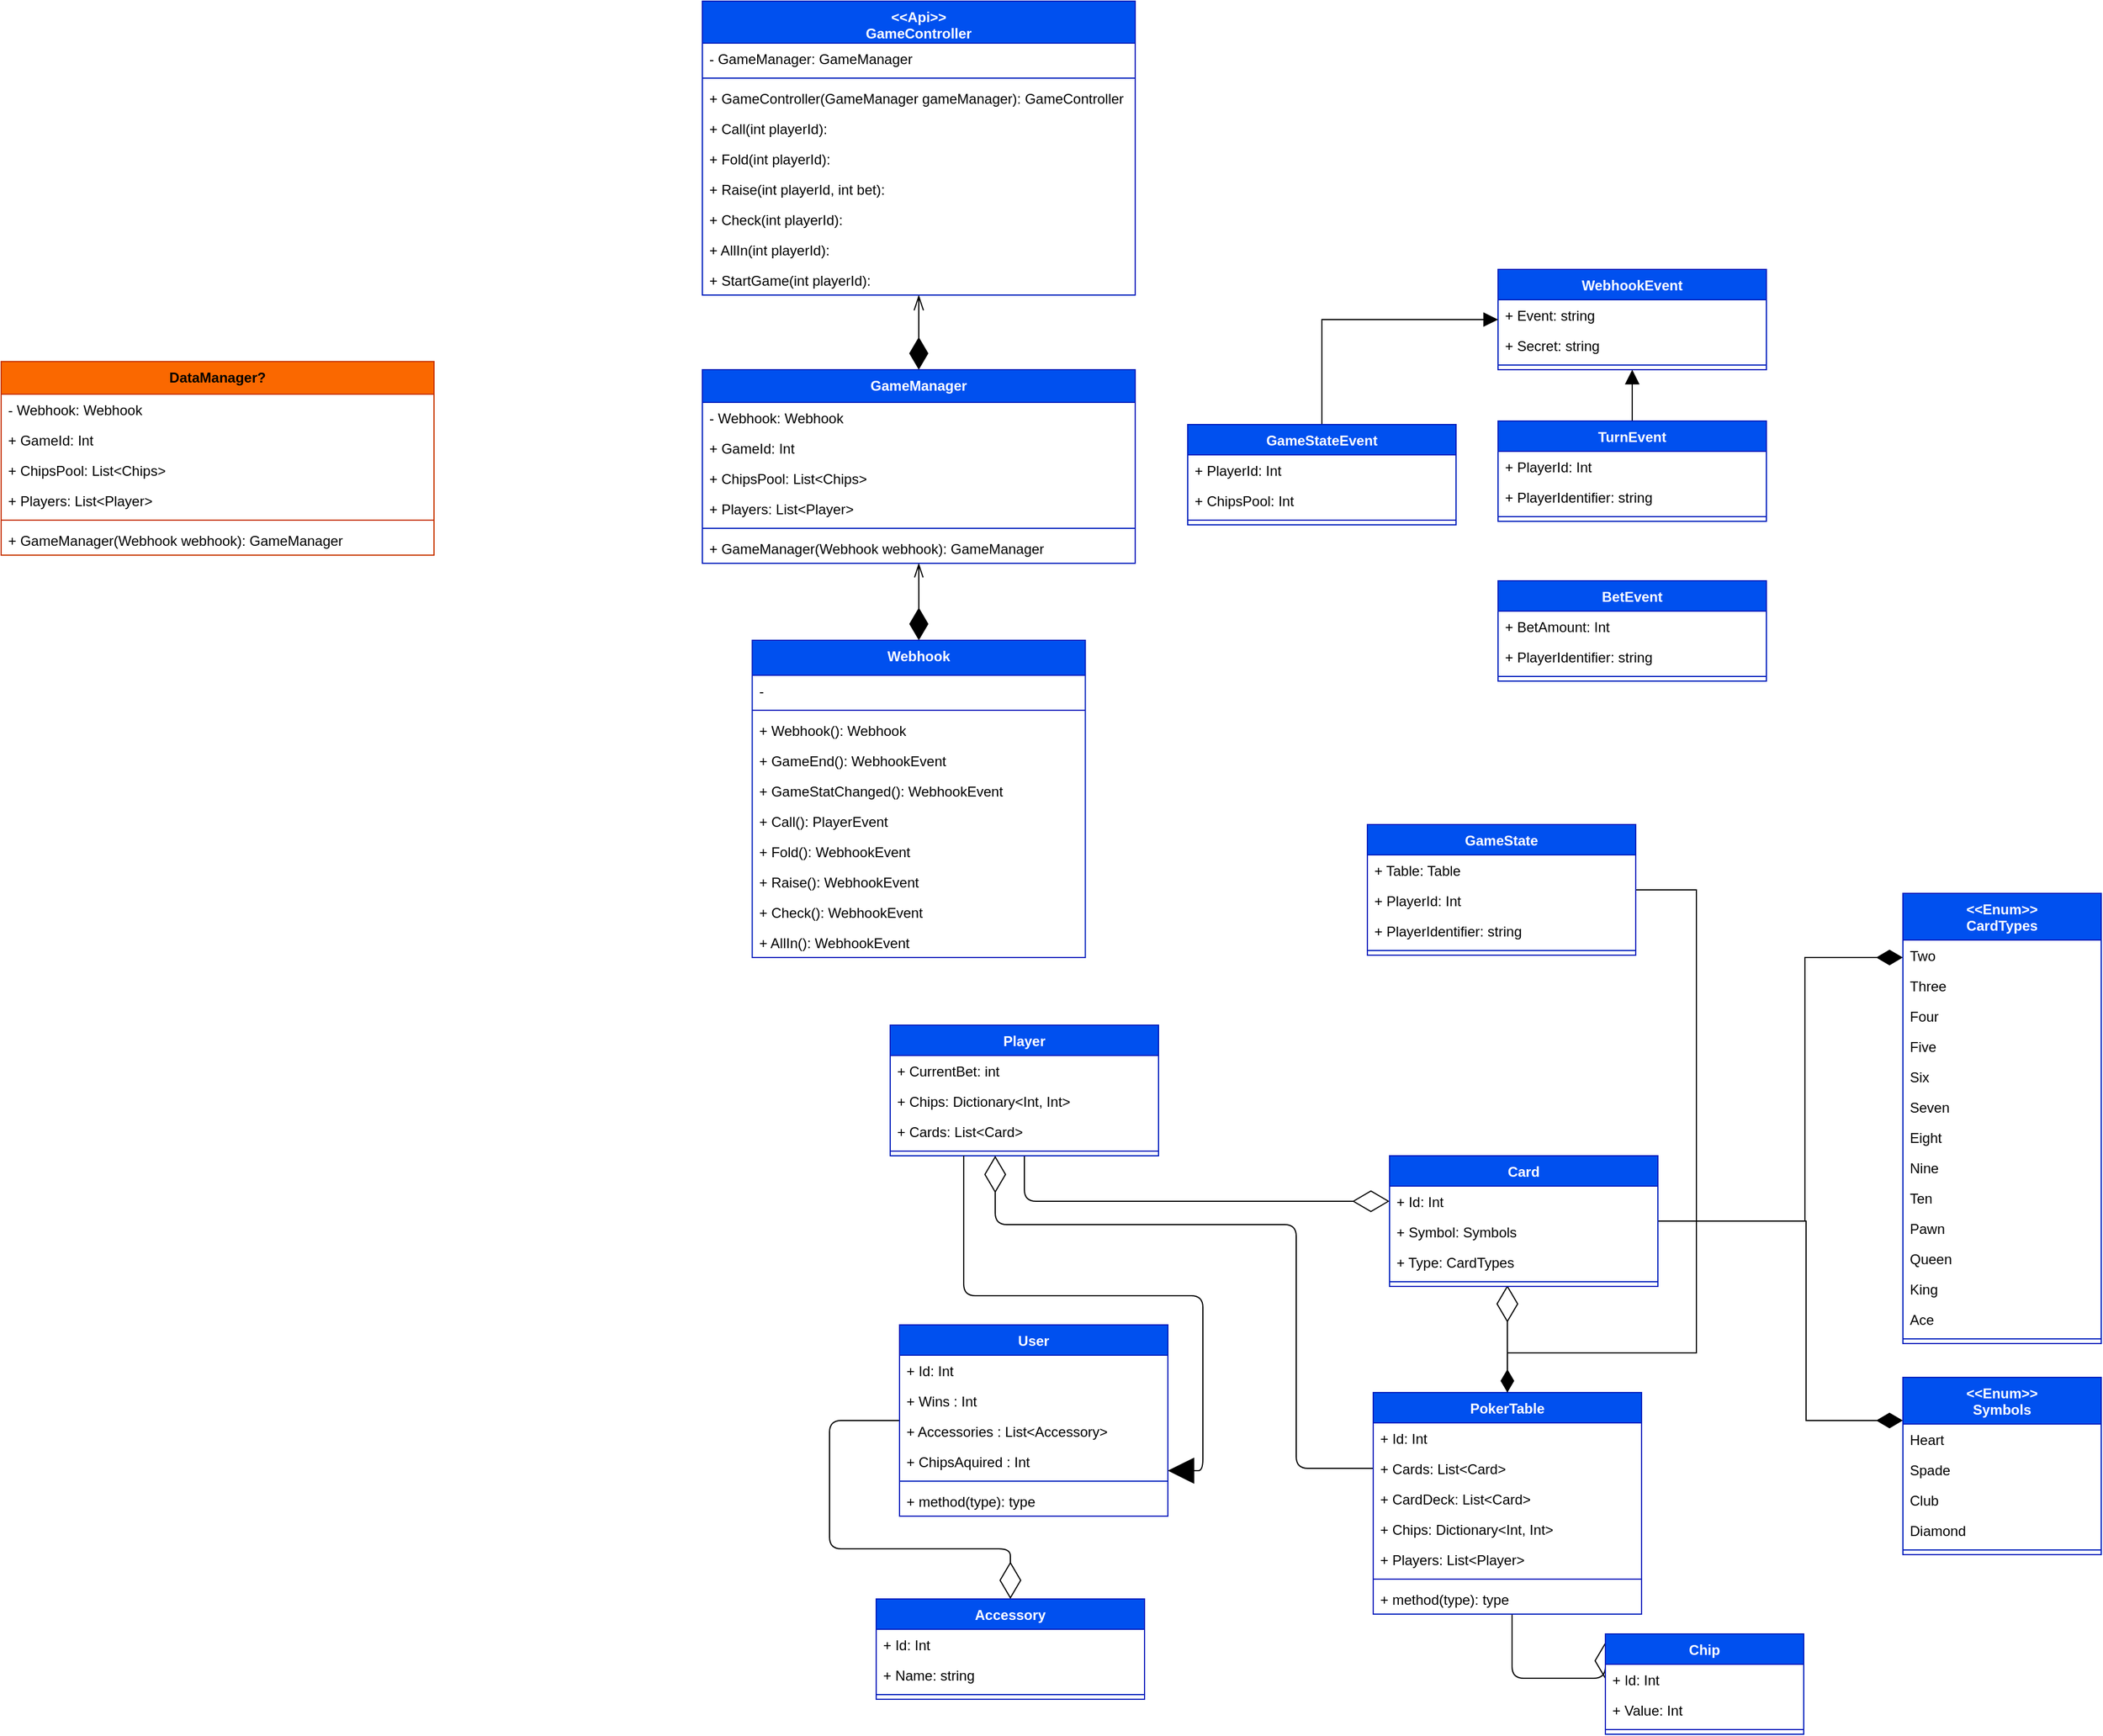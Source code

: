 <mxfile version="20.7.4" type="device"><diagram id="C5RBs43oDa-KdzZeNtuy" name="ClassDiagram"><mxGraphModel dx="3088" dy="3222" grid="0" gridSize="10" guides="1" tooltips="1" connect="1" arrows="1" fold="1" page="1" pageScale="1" pageWidth="827" pageHeight="1169" math="0" shadow="0"><root><mxCell id="WIyWlLk6GJQsqaUBKTNV-0"/><mxCell id="WIyWlLk6GJQsqaUBKTNV-1" parent="WIyWlLk6GJQsqaUBKTNV-0"/><mxCell id="mqQD4vokaZufn7_pnuDB-70" style="edgeStyle=orthogonalEdgeStyle;orthogonalLoop=1;jettySize=auto;html=1;startArrow=none;startFill=0;endArrow=diamondThin;endFill=0;startSize=30;endSize=29;" parent="WIyWlLk6GJQsqaUBKTNV-1" source="mqQD4vokaZufn7_pnuDB-19" target="mqQD4vokaZufn7_pnuDB-34" edge="1"><mxGeometry relative="1" as="geometry"><Array as="points"><mxPoint x="-573" y="-991"/></Array></mxGeometry></mxCell><mxCell id="mqQD4vokaZufn7_pnuDB-19" value="Player" style="swimlane;fontStyle=1;align=center;verticalAlign=top;childLayout=stackLayout;horizontal=1;startSize=26;horizontalStack=0;resizeParent=1;resizeParentMax=0;resizeLast=0;collapsible=1;marginBottom=0;fillColor=#0050ef;fontColor=#ffffff;strokeColor=#001DBC;swimlaneFillColor=default;rounded=0;" parent="WIyWlLk6GJQsqaUBKTNV-1" vertex="1"><mxGeometry x="-688" y="-1142" width="230" height="112" as="geometry"/></mxCell><mxCell id="mqQD4vokaZufn7_pnuDB-20" value="+ CurrentBet: int " style="text;strokeColor=none;fillColor=none;align=left;verticalAlign=top;spacingLeft=4;spacingRight=4;overflow=hidden;rotatable=0;points=[[0,0.5],[1,0.5]];portConstraint=eastwest;rounded=0;" parent="mqQD4vokaZufn7_pnuDB-19" vertex="1"><mxGeometry y="26" width="230" height="26" as="geometry"/></mxCell><mxCell id="NQ91Ec8awjsBvUoHSxMZ-46" value="+ Chips: Dictionary&lt;Int, Int&gt; " style="text;strokeColor=none;fillColor=none;align=left;verticalAlign=top;spacingLeft=4;spacingRight=4;overflow=hidden;rotatable=0;points=[[0,0.5],[1,0.5]];portConstraint=eastwest;rounded=0;" parent="mqQD4vokaZufn7_pnuDB-19" vertex="1"><mxGeometry y="52" width="230" height="26" as="geometry"/></mxCell><mxCell id="mqQD4vokaZufn7_pnuDB-21" value="+ Cards: List&lt;Card&gt; " style="text;strokeColor=none;fillColor=none;align=left;verticalAlign=top;spacingLeft=4;spacingRight=4;overflow=hidden;rotatable=0;points=[[0,0.5],[1,0.5]];portConstraint=eastwest;rounded=0;" parent="mqQD4vokaZufn7_pnuDB-19" vertex="1"><mxGeometry y="78" width="230" height="26" as="geometry"/></mxCell><mxCell id="mqQD4vokaZufn7_pnuDB-22" value="" style="line;strokeWidth=1;fillColor=none;align=left;verticalAlign=middle;spacingTop=-1;spacingLeft=3;spacingRight=3;rotatable=0;labelPosition=right;points=[];portConstraint=eastwest;strokeColor=inherit;rounded=0;" parent="mqQD4vokaZufn7_pnuDB-19" vertex="1"><mxGeometry y="104" width="230" height="8" as="geometry"/></mxCell><mxCell id="mqQD4vokaZufn7_pnuDB-68" style="edgeStyle=orthogonalEdgeStyle;orthogonalLoop=1;jettySize=auto;html=1;startArrow=none;startFill=0;endArrow=diamondThin;endFill=0;startSize=30;endSize=29;" parent="WIyWlLk6GJQsqaUBKTNV-1" source="mqQD4vokaZufn7_pnuDB-23" target="mqQD4vokaZufn7_pnuDB-38" edge="1"><mxGeometry relative="1" as="geometry"><Array as="points"><mxPoint x="-740" y="-803"/><mxPoint x="-740" y="-693"/><mxPoint x="-585" y="-693"/></Array></mxGeometry></mxCell><mxCell id="mqQD4vokaZufn7_pnuDB-23" value="User" style="swimlane;fontStyle=1;align=center;verticalAlign=top;childLayout=stackLayout;horizontal=1;startSize=26;horizontalStack=0;resizeParent=1;resizeParentMax=0;resizeLast=0;collapsible=1;marginBottom=0;fillColor=#0050ef;fontColor=#ffffff;strokeColor=#001DBC;swimlaneFillColor=default;rounded=0;" parent="WIyWlLk6GJQsqaUBKTNV-1" vertex="1"><mxGeometry x="-680" y="-885" width="230" height="164" as="geometry"/></mxCell><mxCell id="mqQD4vokaZufn7_pnuDB-24" value="+ Id: Int" style="text;strokeColor=none;fillColor=none;align=left;verticalAlign=top;spacingLeft=4;spacingRight=4;overflow=hidden;rotatable=0;points=[[0,0.5],[1,0.5]];portConstraint=eastwest;rounded=0;" parent="mqQD4vokaZufn7_pnuDB-23" vertex="1"><mxGeometry y="26" width="230" height="26" as="geometry"/></mxCell><mxCell id="mqQD4vokaZufn7_pnuDB-25" value="+ Wins : Int" style="text;strokeColor=none;fillColor=none;align=left;verticalAlign=top;spacingLeft=4;spacingRight=4;overflow=hidden;rotatable=0;points=[[0,0.5],[1,0.5]];portConstraint=eastwest;rounded=0;" parent="mqQD4vokaZufn7_pnuDB-23" vertex="1"><mxGeometry y="52" width="230" height="26" as="geometry"/></mxCell><mxCell id="mqQD4vokaZufn7_pnuDB-66" value="+ Accessories : List&lt;Accessory&gt;" style="text;strokeColor=none;fillColor=none;align=left;verticalAlign=top;spacingLeft=4;spacingRight=4;overflow=hidden;rotatable=0;points=[[0,0.5],[1,0.5]];portConstraint=eastwest;rounded=0;" parent="mqQD4vokaZufn7_pnuDB-23" vertex="1"><mxGeometry y="78" width="230" height="26" as="geometry"/></mxCell><mxCell id="mqQD4vokaZufn7_pnuDB-26" value="+ ChipsAquired : Int" style="text;strokeColor=none;fillColor=none;align=left;verticalAlign=top;spacingLeft=4;spacingRight=4;overflow=hidden;rotatable=0;points=[[0,0.5],[1,0.5]];portConstraint=eastwest;rounded=0;" parent="mqQD4vokaZufn7_pnuDB-23" vertex="1"><mxGeometry y="104" width="230" height="26" as="geometry"/></mxCell><mxCell id="mqQD4vokaZufn7_pnuDB-27" value="" style="line;strokeWidth=1;fillColor=none;align=left;verticalAlign=middle;spacingTop=-1;spacingLeft=3;spacingRight=3;rotatable=0;labelPosition=right;points=[];portConstraint=eastwest;strokeColor=inherit;rounded=0;" parent="mqQD4vokaZufn7_pnuDB-23" vertex="1"><mxGeometry y="130" width="230" height="8" as="geometry"/></mxCell><mxCell id="mqQD4vokaZufn7_pnuDB-28" value="+ method(type): type" style="text;strokeColor=none;fillColor=none;align=left;verticalAlign=top;spacingLeft=4;spacingRight=4;overflow=hidden;rotatable=0;points=[[0,0.5],[1,0.5]];portConstraint=eastwest;rounded=0;" parent="mqQD4vokaZufn7_pnuDB-23" vertex="1"><mxGeometry y="138" width="230" height="26" as="geometry"/></mxCell><mxCell id="mqQD4vokaZufn7_pnuDB-29" style="edgeStyle=orthogonalEdgeStyle;orthogonalLoop=1;jettySize=auto;html=1;startArrow=none;startFill=0;endArrow=block;endFill=1;startSize=24;endSize=20;" parent="WIyWlLk6GJQsqaUBKTNV-1" source="mqQD4vokaZufn7_pnuDB-19" edge="1"><mxGeometry relative="1" as="geometry"><Array as="points"><mxPoint x="-625" y="-910"/><mxPoint x="-420" y="-910"/><mxPoint x="-420" y="-760"/></Array><mxPoint x="-450" y="-760" as="targetPoint"/></mxGeometry></mxCell><mxCell id="mqQD4vokaZufn7_pnuDB-74" style="edgeStyle=orthogonalEdgeStyle;orthogonalLoop=1;jettySize=auto;html=1;entryX=0;entryY=0.5;entryDx=0;entryDy=0;startArrow=none;startFill=0;endArrow=diamondThin;endFill=0;startSize=30;endSize=29;" parent="WIyWlLk6GJQsqaUBKTNV-1" source="mqQD4vokaZufn7_pnuDB-30" target="5AG6w2-V_OmZ5TRDrPRP-4" edge="1"><mxGeometry relative="1" as="geometry"><Array as="points"><mxPoint x="-155" y="-582"/></Array></mxGeometry></mxCell><mxCell id="mqQD4vokaZufn7_pnuDB-75" style="edgeStyle=orthogonalEdgeStyle;orthogonalLoop=1;jettySize=auto;html=1;startArrow=none;startFill=0;endArrow=diamondThin;endFill=0;startSize=30;endSize=29;entryX=0.439;entryY=0.875;entryDx=0;entryDy=0;entryPerimeter=0;" parent="WIyWlLk6GJQsqaUBKTNV-1" source="mqQD4vokaZufn7_pnuDB-30" target="mqQD4vokaZufn7_pnuDB-36" edge="1"><mxGeometry relative="1" as="geometry"><Array as="points"/><mxPoint x="-158.8" y="-865.376" as="targetPoint"/></mxGeometry></mxCell><mxCell id="AZSo07Gv_9ZK3kTSO_Ww-1" style="edgeStyle=orthogonalEdgeStyle;orthogonalLoop=1;jettySize=auto;html=1;fontColor=#FFFFFF;startArrow=none;startFill=0;endArrow=diamondThin;endFill=0;startSize=30;endSize=29;" parent="WIyWlLk6GJQsqaUBKTNV-1" source="mqQD4vokaZufn7_pnuDB-30" target="mqQD4vokaZufn7_pnuDB-19" edge="1"><mxGeometry relative="1" as="geometry"><Array as="points"><mxPoint x="-340" y="-762"/><mxPoint x="-340" y="-971"/><mxPoint x="-598" y="-971"/></Array></mxGeometry></mxCell><mxCell id="mqQD4vokaZufn7_pnuDB-30" value="PokerTable" style="swimlane;fontStyle=1;align=center;verticalAlign=top;childLayout=stackLayout;horizontal=1;startSize=26;horizontalStack=0;resizeParent=1;resizeParentMax=0;resizeLast=0;collapsible=1;marginBottom=0;fillColor=#0050ef;fontColor=#ffffff;strokeColor=#001DBC;swimlaneFillColor=default;rounded=0;" parent="WIyWlLk6GJQsqaUBKTNV-1" vertex="1"><mxGeometry x="-274" y="-827" width="230" height="190" as="geometry"/></mxCell><mxCell id="mqQD4vokaZufn7_pnuDB-31" value="+ Id: Int" style="text;strokeColor=none;fillColor=none;align=left;verticalAlign=top;spacingLeft=4;spacingRight=4;overflow=hidden;rotatable=0;points=[[0,0.5],[1,0.5]];portConstraint=eastwest;rounded=0;" parent="mqQD4vokaZufn7_pnuDB-30" vertex="1"><mxGeometry y="26" width="230" height="26" as="geometry"/></mxCell><mxCell id="NQ91Ec8awjsBvUoHSxMZ-70" value="+ Cards: List&lt;Card&gt;" style="text;strokeColor=none;fillColor=none;align=left;verticalAlign=top;spacingLeft=4;spacingRight=4;overflow=hidden;rotatable=0;points=[[0,0.5],[1,0.5]];portConstraint=eastwest;rounded=0;" parent="mqQD4vokaZufn7_pnuDB-30" vertex="1"><mxGeometry y="52" width="230" height="26" as="geometry"/></mxCell><mxCell id="AZSo07Gv_9ZK3kTSO_Ww-0" value="+ CardDeck: List&lt;Card&gt;" style="text;strokeColor=none;fillColor=none;align=left;verticalAlign=top;spacingLeft=4;spacingRight=4;overflow=hidden;rotatable=0;points=[[0,0.5],[1,0.5]];portConstraint=eastwest;rounded=0;" parent="mqQD4vokaZufn7_pnuDB-30" vertex="1"><mxGeometry y="78" width="230" height="26" as="geometry"/></mxCell><mxCell id="NQ91Ec8awjsBvUoHSxMZ-69" value="+ Chips: Dictionary&lt;Int, Int&gt; " style="text;strokeColor=none;fillColor=none;align=left;verticalAlign=top;spacingLeft=4;spacingRight=4;overflow=hidden;rotatable=0;points=[[0,0.5],[1,0.5]];portConstraint=eastwest;rounded=0;" parent="mqQD4vokaZufn7_pnuDB-30" vertex="1"><mxGeometry y="104" width="230" height="26" as="geometry"/></mxCell><mxCell id="mqQD4vokaZufn7_pnuDB-76" value="+ Players: List&lt;Player&gt;" style="text;strokeColor=none;fillColor=none;align=left;verticalAlign=top;spacingLeft=4;spacingRight=4;overflow=hidden;rotatable=0;points=[[0,0.5],[1,0.5]];portConstraint=eastwest;rounded=0;" parent="mqQD4vokaZufn7_pnuDB-30" vertex="1"><mxGeometry y="130" width="230" height="26" as="geometry"/></mxCell><mxCell id="mqQD4vokaZufn7_pnuDB-32" value="" style="line;strokeWidth=1;fillColor=none;align=left;verticalAlign=middle;spacingTop=-1;spacingLeft=3;spacingRight=3;rotatable=0;labelPosition=right;points=[];portConstraint=eastwest;strokeColor=inherit;rounded=0;" parent="mqQD4vokaZufn7_pnuDB-30" vertex="1"><mxGeometry y="156" width="230" height="8" as="geometry"/></mxCell><mxCell id="mqQD4vokaZufn7_pnuDB-33" value="+ method(type): type" style="text;strokeColor=none;fillColor=none;align=left;verticalAlign=top;spacingLeft=4;spacingRight=4;overflow=hidden;rotatable=0;points=[[0,0.5],[1,0.5]];portConstraint=eastwest;rounded=0;" parent="mqQD4vokaZufn7_pnuDB-30" vertex="1"><mxGeometry y="164" width="230" height="26" as="geometry"/></mxCell><mxCell id="5AG6w2-V_OmZ5TRDrPRP-22" style="edgeStyle=orthogonalEdgeStyle;rounded=0;orthogonalLoop=1;jettySize=auto;html=1;strokeWidth=1;endArrow=diamondThin;endFill=1;startSize=6;endSize=20;" parent="WIyWlLk6GJQsqaUBKTNV-1" source="mqQD4vokaZufn7_pnuDB-34" target="5AG6w2-V_OmZ5TRDrPRP-8" edge="1"><mxGeometry relative="1" as="geometry"><Array as="points"><mxPoint x="97" y="-974"/><mxPoint x="97" y="-803"/></Array></mxGeometry></mxCell><mxCell id="5AG6w2-V_OmZ5TRDrPRP-38" style="edgeStyle=orthogonalEdgeStyle;rounded=0;orthogonalLoop=1;jettySize=auto;html=1;strokeWidth=1;endArrow=diamondThin;endFill=1;startSize=6;endSize=20;" parent="WIyWlLk6GJQsqaUBKTNV-1" source="mqQD4vokaZufn7_pnuDB-34" target="5AG6w2-V_OmZ5TRDrPRP-23" edge="1"><mxGeometry x="0.043" y="29" relative="1" as="geometry"><Array as="points"><mxPoint x="96" y="-974"/><mxPoint x="96" y="-1200"/></Array><mxPoint x="240" y="-1041" as="targetPoint"/><mxPoint as="offset"/></mxGeometry></mxCell><mxCell id="mqQD4vokaZufn7_pnuDB-34" value="Card" style="swimlane;fontStyle=1;align=center;verticalAlign=top;childLayout=stackLayout;horizontal=1;startSize=26;horizontalStack=0;resizeParent=1;resizeParentMax=0;resizeLast=0;collapsible=1;marginBottom=0;fillColor=#0050ef;fontColor=#ffffff;strokeColor=#001DBC;swimlaneFillColor=default;rounded=0;" parent="WIyWlLk6GJQsqaUBKTNV-1" vertex="1"><mxGeometry x="-260" y="-1030" width="230" height="112" as="geometry"/></mxCell><mxCell id="mqQD4vokaZufn7_pnuDB-35" value="+ Id: Int" style="text;strokeColor=none;fillColor=none;align=left;verticalAlign=top;spacingLeft=4;spacingRight=4;overflow=hidden;rotatable=0;points=[[0,0.5],[1,0.5]];portConstraint=eastwest;rounded=0;" parent="mqQD4vokaZufn7_pnuDB-34" vertex="1"><mxGeometry y="26" width="230" height="26" as="geometry"/></mxCell><mxCell id="5AG6w2-V_OmZ5TRDrPRP-39" value="+ Symbol: Symbols" style="text;strokeColor=none;fillColor=none;align=left;verticalAlign=top;spacingLeft=4;spacingRight=4;overflow=hidden;rotatable=0;points=[[0,0.5],[1,0.5]];portConstraint=eastwest;rounded=0;" parent="mqQD4vokaZufn7_pnuDB-34" vertex="1"><mxGeometry y="52" width="230" height="26" as="geometry"/></mxCell><mxCell id="5AG6w2-V_OmZ5TRDrPRP-5" value="+ Type: CardTypes" style="text;strokeColor=none;fillColor=none;align=left;verticalAlign=top;spacingLeft=4;spacingRight=4;overflow=hidden;rotatable=0;points=[[0,0.5],[1,0.5]];portConstraint=eastwest;rounded=0;" parent="mqQD4vokaZufn7_pnuDB-34" vertex="1"><mxGeometry y="78" width="230" height="26" as="geometry"/></mxCell><mxCell id="mqQD4vokaZufn7_pnuDB-36" value="" style="line;strokeWidth=1;fillColor=none;align=left;verticalAlign=middle;spacingTop=-1;spacingLeft=3;spacingRight=3;rotatable=0;labelPosition=right;points=[];portConstraint=eastwest;strokeColor=inherit;rounded=0;" parent="mqQD4vokaZufn7_pnuDB-34" vertex="1"><mxGeometry y="104" width="230" height="8" as="geometry"/></mxCell><mxCell id="mqQD4vokaZufn7_pnuDB-38" value="Accessory" style="swimlane;fontStyle=1;align=center;verticalAlign=top;childLayout=stackLayout;horizontal=1;startSize=26;horizontalStack=0;resizeParent=1;resizeParentMax=0;resizeLast=0;collapsible=1;marginBottom=0;fillColor=#0050ef;fontColor=#ffffff;strokeColor=#001DBC;swimlaneFillColor=default;rounded=0;" parent="WIyWlLk6GJQsqaUBKTNV-1" vertex="1"><mxGeometry x="-700" y="-650" width="230" height="86" as="geometry"/></mxCell><mxCell id="mqQD4vokaZufn7_pnuDB-39" value="+ Id: Int" style="text;strokeColor=none;fillColor=none;align=left;verticalAlign=top;spacingLeft=4;spacingRight=4;overflow=hidden;rotatable=0;points=[[0,0.5],[1,0.5]];portConstraint=eastwest;rounded=0;" parent="mqQD4vokaZufn7_pnuDB-38" vertex="1"><mxGeometry y="26" width="230" height="26" as="geometry"/></mxCell><mxCell id="mqQD4vokaZufn7_pnuDB-69" value="+ Name: string" style="text;strokeColor=none;fillColor=none;align=left;verticalAlign=top;spacingLeft=4;spacingRight=4;overflow=hidden;rotatable=0;points=[[0,0.5],[1,0.5]];portConstraint=eastwest;rounded=0;" parent="mqQD4vokaZufn7_pnuDB-38" vertex="1"><mxGeometry y="52" width="230" height="26" as="geometry"/></mxCell><mxCell id="mqQD4vokaZufn7_pnuDB-40" value="" style="line;strokeWidth=1;fillColor=none;align=left;verticalAlign=middle;spacingTop=-1;spacingLeft=3;spacingRight=3;rotatable=0;labelPosition=right;points=[];portConstraint=eastwest;strokeColor=inherit;rounded=0;" parent="mqQD4vokaZufn7_pnuDB-38" vertex="1"><mxGeometry y="78" width="230" height="8" as="geometry"/></mxCell><mxCell id="mqQD4vokaZufn7_pnuDB-53" value="Chip" style="swimlane;fontStyle=1;align=center;verticalAlign=top;childLayout=stackLayout;horizontal=1;startSize=26;horizontalStack=0;resizeParent=1;resizeParentMax=0;resizeLast=0;collapsible=1;marginBottom=0;fillColor=#0050ef;fontColor=#ffffff;strokeColor=#001DBC;swimlaneFillColor=default;rounded=0;" parent="WIyWlLk6GJQsqaUBKTNV-1" vertex="1"><mxGeometry x="-75" y="-620" width="170" height="86" as="geometry"/></mxCell><mxCell id="5AG6w2-V_OmZ5TRDrPRP-4" value="+ Id: Int" style="text;strokeColor=none;fillColor=none;align=left;verticalAlign=top;spacingLeft=4;spacingRight=4;overflow=hidden;rotatable=0;points=[[0,0.5],[1,0.5]];portConstraint=eastwest;rounded=0;" parent="mqQD4vokaZufn7_pnuDB-53" vertex="1"><mxGeometry y="26" width="170" height="26" as="geometry"/></mxCell><mxCell id="mqQD4vokaZufn7_pnuDB-55" value="+ Value: Int" style="text;strokeColor=none;fillColor=none;align=left;verticalAlign=top;spacingLeft=4;spacingRight=4;overflow=hidden;rotatable=0;points=[[0,0.5],[1,0.5]];portConstraint=eastwest;rounded=0;" parent="mqQD4vokaZufn7_pnuDB-53" vertex="1"><mxGeometry y="52" width="170" height="26" as="geometry"/></mxCell><mxCell id="mqQD4vokaZufn7_pnuDB-56" value="" style="line;strokeWidth=1;fillColor=none;align=left;verticalAlign=middle;spacingTop=-1;spacingLeft=3;spacingRight=3;rotatable=0;labelPosition=right;points=[];portConstraint=eastwest;strokeColor=inherit;rounded=0;" parent="mqQD4vokaZufn7_pnuDB-53" vertex="1"><mxGeometry y="78" width="170" height="8" as="geometry"/></mxCell><mxCell id="5AG6w2-V_OmZ5TRDrPRP-8" value="&lt;&lt;Enum&gt;&gt;&#10;Symbols" style="swimlane;fontStyle=1;align=center;verticalAlign=top;childLayout=stackLayout;horizontal=1;startSize=40;horizontalStack=0;resizeParent=1;resizeParentMax=0;resizeLast=0;collapsible=1;marginBottom=0;fillColor=#0050ef;fontColor=#ffffff;strokeColor=#001DBC;swimlaneFillColor=default;rounded=0;" parent="WIyWlLk6GJQsqaUBKTNV-1" vertex="1"><mxGeometry x="180" y="-840" width="170" height="152" as="geometry"/></mxCell><mxCell id="5AG6w2-V_OmZ5TRDrPRP-9" value="Heart" style="text;strokeColor=none;fillColor=none;align=left;verticalAlign=top;spacingLeft=4;spacingRight=4;overflow=hidden;rotatable=0;points=[[0,0.5],[1,0.5]];portConstraint=eastwest;rounded=0;" parent="5AG6w2-V_OmZ5TRDrPRP-8" vertex="1"><mxGeometry y="40" width="170" height="26" as="geometry"/></mxCell><mxCell id="5AG6w2-V_OmZ5TRDrPRP-10" value="Spade" style="text;strokeColor=none;fillColor=none;align=left;verticalAlign=top;spacingLeft=4;spacingRight=4;overflow=hidden;rotatable=0;points=[[0,0.5],[1,0.5]];portConstraint=eastwest;rounded=0;" parent="5AG6w2-V_OmZ5TRDrPRP-8" vertex="1"><mxGeometry y="66" width="170" height="26" as="geometry"/></mxCell><mxCell id="5AG6w2-V_OmZ5TRDrPRP-11" value="Club" style="text;strokeColor=none;fillColor=none;align=left;verticalAlign=top;spacingLeft=4;spacingRight=4;overflow=hidden;rotatable=0;points=[[0,0.5],[1,0.5]];portConstraint=eastwest;rounded=0;" parent="5AG6w2-V_OmZ5TRDrPRP-8" vertex="1"><mxGeometry y="92" width="170" height="26" as="geometry"/></mxCell><mxCell id="5AG6w2-V_OmZ5TRDrPRP-12" value="Diamond" style="text;strokeColor=none;fillColor=none;align=left;verticalAlign=top;spacingLeft=4;spacingRight=4;overflow=hidden;rotatable=0;points=[[0,0.5],[1,0.5]];portConstraint=eastwest;rounded=0;" parent="5AG6w2-V_OmZ5TRDrPRP-8" vertex="1"><mxGeometry y="118" width="170" height="26" as="geometry"/></mxCell><mxCell id="5AG6w2-V_OmZ5TRDrPRP-14" value="" style="line;strokeWidth=1;fillColor=none;align=left;verticalAlign=middle;spacingTop=-1;spacingLeft=3;spacingRight=3;rotatable=0;labelPosition=right;points=[];portConstraint=eastwest;strokeColor=inherit;rounded=0;" parent="5AG6w2-V_OmZ5TRDrPRP-8" vertex="1"><mxGeometry y="144" width="170" height="8" as="geometry"/></mxCell><mxCell id="5AG6w2-V_OmZ5TRDrPRP-23" value="&lt;&lt;Enum&gt;&gt;&#10;CardTypes" style="swimlane;fontStyle=1;align=center;verticalAlign=top;childLayout=stackLayout;horizontal=1;startSize=40;horizontalStack=0;resizeParent=1;resizeParentMax=0;resizeLast=0;collapsible=1;marginBottom=0;fillColor=#0050ef;fontColor=#ffffff;strokeColor=#001DBC;swimlaneFillColor=default;rounded=0;" parent="WIyWlLk6GJQsqaUBKTNV-1" vertex="1"><mxGeometry x="180" y="-1255" width="170" height="386" as="geometry"/></mxCell><mxCell id="5AG6w2-V_OmZ5TRDrPRP-24" value="Two" style="text;strokeColor=none;fillColor=none;align=left;verticalAlign=top;spacingLeft=4;spacingRight=4;overflow=hidden;rotatable=0;points=[[0,0.5],[1,0.5]];portConstraint=eastwest;rounded=0;" parent="5AG6w2-V_OmZ5TRDrPRP-23" vertex="1"><mxGeometry y="40" width="170" height="26" as="geometry"/></mxCell><mxCell id="5AG6w2-V_OmZ5TRDrPRP-25" value="Three" style="text;strokeColor=none;fillColor=none;align=left;verticalAlign=top;spacingLeft=4;spacingRight=4;overflow=hidden;rotatable=0;points=[[0,0.5],[1,0.5]];portConstraint=eastwest;rounded=0;" parent="5AG6w2-V_OmZ5TRDrPRP-23" vertex="1"><mxGeometry y="66" width="170" height="26" as="geometry"/></mxCell><mxCell id="5AG6w2-V_OmZ5TRDrPRP-26" value="Four" style="text;strokeColor=none;fillColor=none;align=left;verticalAlign=top;spacingLeft=4;spacingRight=4;overflow=hidden;rotatable=0;points=[[0,0.5],[1,0.5]];portConstraint=eastwest;rounded=0;" parent="5AG6w2-V_OmZ5TRDrPRP-23" vertex="1"><mxGeometry y="92" width="170" height="26" as="geometry"/></mxCell><mxCell id="5AG6w2-V_OmZ5TRDrPRP-30" value="Five" style="text;strokeColor=none;fillColor=none;align=left;verticalAlign=top;spacingLeft=4;spacingRight=4;overflow=hidden;rotatable=0;points=[[0,0.5],[1,0.5]];portConstraint=eastwest;rounded=0;" parent="5AG6w2-V_OmZ5TRDrPRP-23" vertex="1"><mxGeometry y="118" width="170" height="26" as="geometry"/></mxCell><mxCell id="5AG6w2-V_OmZ5TRDrPRP-32" value="Six" style="text;strokeColor=none;fillColor=none;align=left;verticalAlign=top;spacingLeft=4;spacingRight=4;overflow=hidden;rotatable=0;points=[[0,0.5],[1,0.5]];portConstraint=eastwest;rounded=0;" parent="5AG6w2-V_OmZ5TRDrPRP-23" vertex="1"><mxGeometry y="144" width="170" height="26" as="geometry"/></mxCell><mxCell id="5AG6w2-V_OmZ5TRDrPRP-31" value="Seven" style="text;strokeColor=none;fillColor=none;align=left;verticalAlign=top;spacingLeft=4;spacingRight=4;overflow=hidden;rotatable=0;points=[[0,0.5],[1,0.5]];portConstraint=eastwest;rounded=0;" parent="5AG6w2-V_OmZ5TRDrPRP-23" vertex="1"><mxGeometry y="170" width="170" height="26" as="geometry"/></mxCell><mxCell id="5AG6w2-V_OmZ5TRDrPRP-29" value="Eight" style="text;strokeColor=none;fillColor=none;align=left;verticalAlign=top;spacingLeft=4;spacingRight=4;overflow=hidden;rotatable=0;points=[[0,0.5],[1,0.5]];portConstraint=eastwest;rounded=0;" parent="5AG6w2-V_OmZ5TRDrPRP-23" vertex="1"><mxGeometry y="196" width="170" height="26" as="geometry"/></mxCell><mxCell id="5AG6w2-V_OmZ5TRDrPRP-33" value="Nine" style="text;strokeColor=none;fillColor=none;align=left;verticalAlign=top;spacingLeft=4;spacingRight=4;overflow=hidden;rotatable=0;points=[[0,0.5],[1,0.5]];portConstraint=eastwest;rounded=0;" parent="5AG6w2-V_OmZ5TRDrPRP-23" vertex="1"><mxGeometry y="222" width="170" height="26" as="geometry"/></mxCell><mxCell id="5AG6w2-V_OmZ5TRDrPRP-34" value="Ten" style="text;strokeColor=none;fillColor=none;align=left;verticalAlign=top;spacingLeft=4;spacingRight=4;overflow=hidden;rotatable=0;points=[[0,0.5],[1,0.5]];portConstraint=eastwest;rounded=0;" parent="5AG6w2-V_OmZ5TRDrPRP-23" vertex="1"><mxGeometry y="248" width="170" height="26" as="geometry"/></mxCell><mxCell id="5AG6w2-V_OmZ5TRDrPRP-35" value="Pawn" style="text;strokeColor=none;fillColor=none;align=left;verticalAlign=top;spacingLeft=4;spacingRight=4;overflow=hidden;rotatable=0;points=[[0,0.5],[1,0.5]];portConstraint=eastwest;rounded=0;" parent="5AG6w2-V_OmZ5TRDrPRP-23" vertex="1"><mxGeometry y="274" width="170" height="26" as="geometry"/></mxCell><mxCell id="5AG6w2-V_OmZ5TRDrPRP-27" value="Queen" style="text;strokeColor=none;fillColor=none;align=left;verticalAlign=top;spacingLeft=4;spacingRight=4;overflow=hidden;rotatable=0;points=[[0,0.5],[1,0.5]];portConstraint=eastwest;rounded=0;" parent="5AG6w2-V_OmZ5TRDrPRP-23" vertex="1"><mxGeometry y="300" width="170" height="26" as="geometry"/></mxCell><mxCell id="5AG6w2-V_OmZ5TRDrPRP-37" value="King" style="text;strokeColor=none;fillColor=none;align=left;verticalAlign=top;spacingLeft=4;spacingRight=4;overflow=hidden;rotatable=0;points=[[0,0.5],[1,0.5]];portConstraint=eastwest;rounded=0;" parent="5AG6w2-V_OmZ5TRDrPRP-23" vertex="1"><mxGeometry y="326" width="170" height="26" as="geometry"/></mxCell><mxCell id="5AG6w2-V_OmZ5TRDrPRP-36" value="Ace" style="text;strokeColor=none;fillColor=none;align=left;verticalAlign=top;spacingLeft=4;spacingRight=4;overflow=hidden;rotatable=0;points=[[0,0.5],[1,0.5]];portConstraint=eastwest;rounded=0;" parent="5AG6w2-V_OmZ5TRDrPRP-23" vertex="1"><mxGeometry y="352" width="170" height="26" as="geometry"/></mxCell><mxCell id="5AG6w2-V_OmZ5TRDrPRP-28" value="" style="line;strokeWidth=1;fillColor=none;align=left;verticalAlign=middle;spacingTop=-1;spacingLeft=3;spacingRight=3;rotatable=0;labelPosition=right;points=[];portConstraint=eastwest;strokeColor=inherit;rounded=0;" parent="5AG6w2-V_OmZ5TRDrPRP-23" vertex="1"><mxGeometry y="378" width="170" height="8" as="geometry"/></mxCell><mxCell id="NQ91Ec8awjsBvUoHSxMZ-20" style="edgeStyle=orthogonalEdgeStyle;rounded=0;orthogonalLoop=1;jettySize=auto;html=1;endArrow=openThin;endFill=0;endSize=10;startArrow=diamondThin;startFill=1;startSize=25;" parent="WIyWlLk6GJQsqaUBKTNV-1" source="NQ91Ec8awjsBvUoHSxMZ-0" target="NQ91Ec8awjsBvUoHSxMZ-13" edge="1"><mxGeometry relative="1" as="geometry"/></mxCell><mxCell id="NQ91Ec8awjsBvUoHSxMZ-0" value="Webhook" style="swimlane;fontStyle=1;align=center;verticalAlign=top;childLayout=stackLayout;horizontal=1;startSize=30;horizontalStack=0;resizeParent=1;resizeParentMax=0;resizeLast=0;collapsible=1;marginBottom=0;fillColor=#0050ef;fontColor=#ffffff;strokeColor=#001DBC;swimlaneFillColor=default;rounded=0;" parent="WIyWlLk6GJQsqaUBKTNV-1" vertex="1"><mxGeometry x="-806.25" y="-1472" width="285.5" height="272" as="geometry"/></mxCell><mxCell id="NQ91Ec8awjsBvUoHSxMZ-4" value="- " style="text;strokeColor=none;fillColor=none;align=left;verticalAlign=top;spacingLeft=4;spacingRight=4;overflow=hidden;rotatable=0;points=[[0,0.5],[1,0.5]];portConstraint=eastwest;rounded=0;" parent="NQ91Ec8awjsBvUoHSxMZ-0" vertex="1"><mxGeometry y="30" width="285.5" height="26" as="geometry"/></mxCell><mxCell id="NQ91Ec8awjsBvUoHSxMZ-5" value="" style="line;strokeWidth=1;fillColor=none;align=left;verticalAlign=middle;spacingTop=-1;spacingLeft=3;spacingRight=3;rotatable=0;labelPosition=right;points=[];portConstraint=eastwest;strokeColor=inherit;rounded=0;" parent="NQ91Ec8awjsBvUoHSxMZ-0" vertex="1"><mxGeometry y="56" width="285.5" height="8" as="geometry"/></mxCell><mxCell id="NQ91Ec8awjsBvUoHSxMZ-6" value="+ Webhook(): Webhook" style="text;strokeColor=none;fillColor=none;align=left;verticalAlign=top;spacingLeft=4;spacingRight=4;overflow=hidden;rotatable=0;points=[[0,0.5],[1,0.5]];portConstraint=eastwest;rounded=0;" parent="NQ91Ec8awjsBvUoHSxMZ-0" vertex="1"><mxGeometry y="64" width="285.5" height="26" as="geometry"/></mxCell><mxCell id="NQ91Ec8awjsBvUoHSxMZ-63" value="+ GameEnd(): WebhookEvent" style="text;strokeColor=none;fillColor=none;align=left;verticalAlign=top;spacingLeft=4;spacingRight=4;overflow=hidden;rotatable=0;points=[[0,0.5],[1,0.5]];portConstraint=eastwest;rounded=0;" parent="NQ91Ec8awjsBvUoHSxMZ-0" vertex="1"><mxGeometry y="90" width="285.5" height="26" as="geometry"/></mxCell><mxCell id="NQ91Ec8awjsBvUoHSxMZ-64" value="+ GameStatChanged(): WebhookEvent" style="text;strokeColor=none;fillColor=none;align=left;verticalAlign=top;spacingLeft=4;spacingRight=4;overflow=hidden;rotatable=0;points=[[0,0.5],[1,0.5]];portConstraint=eastwest;rounded=0;" parent="NQ91Ec8awjsBvUoHSxMZ-0" vertex="1"><mxGeometry y="116" width="285.5" height="26" as="geometry"/></mxCell><mxCell id="NQ91Ec8awjsBvUoHSxMZ-61" value="+ Call(): PlayerEvent" style="text;strokeColor=none;fillColor=none;align=left;verticalAlign=top;spacingLeft=4;spacingRight=4;overflow=hidden;rotatable=0;points=[[0,0.5],[1,0.5]];portConstraint=eastwest;rounded=0;" parent="NQ91Ec8awjsBvUoHSxMZ-0" vertex="1"><mxGeometry y="142" width="285.5" height="26" as="geometry"/></mxCell><mxCell id="NQ91Ec8awjsBvUoHSxMZ-58" value="+ Fold(): WebhookEvent" style="text;strokeColor=none;fillColor=none;align=left;verticalAlign=top;spacingLeft=4;spacingRight=4;overflow=hidden;rotatable=0;points=[[0,0.5],[1,0.5]];portConstraint=eastwest;rounded=0;" parent="NQ91Ec8awjsBvUoHSxMZ-0" vertex="1"><mxGeometry y="168" width="285.5" height="26" as="geometry"/></mxCell><mxCell id="NQ91Ec8awjsBvUoHSxMZ-59" value="+ Raise(): WebhookEvent" style="text;strokeColor=none;fillColor=none;align=left;verticalAlign=top;spacingLeft=4;spacingRight=4;overflow=hidden;rotatable=0;points=[[0,0.5],[1,0.5]];portConstraint=eastwest;rounded=0;" parent="NQ91Ec8awjsBvUoHSxMZ-0" vertex="1"><mxGeometry y="194" width="285.5" height="26" as="geometry"/></mxCell><mxCell id="NQ91Ec8awjsBvUoHSxMZ-60" value="+ Check(): WebhookEvent" style="text;strokeColor=none;fillColor=none;align=left;verticalAlign=top;spacingLeft=4;spacingRight=4;overflow=hidden;rotatable=0;points=[[0,0.5],[1,0.5]];portConstraint=eastwest;rounded=0;" parent="NQ91Ec8awjsBvUoHSxMZ-0" vertex="1"><mxGeometry y="220" width="285.5" height="26" as="geometry"/></mxCell><mxCell id="NQ91Ec8awjsBvUoHSxMZ-57" value="+ AllIn(): WebhookEvent" style="text;strokeColor=none;fillColor=none;align=left;verticalAlign=top;spacingLeft=4;spacingRight=4;overflow=hidden;rotatable=0;points=[[0,0.5],[1,0.5]];portConstraint=eastwest;rounded=0;" parent="NQ91Ec8awjsBvUoHSxMZ-0" vertex="1"><mxGeometry y="246" width="285.5" height="26" as="geometry"/></mxCell><mxCell id="NQ91Ec8awjsBvUoHSxMZ-7" value="WebhookEvent" style="swimlane;fontStyle=1;align=center;verticalAlign=top;childLayout=stackLayout;horizontal=1;startSize=26;horizontalStack=0;resizeParent=1;resizeParentMax=0;resizeLast=0;collapsible=1;marginBottom=0;fillColor=#0050ef;fontColor=#ffffff;strokeColor=#001DBC;swimlaneFillColor=default;rounded=0;" parent="WIyWlLk6GJQsqaUBKTNV-1" vertex="1"><mxGeometry x="-167" y="-1790" width="230" height="86" as="geometry"/></mxCell><mxCell id="NQ91Ec8awjsBvUoHSxMZ-29" value="+ Event: string" style="text;strokeColor=none;fillColor=none;align=left;verticalAlign=top;spacingLeft=4;spacingRight=4;overflow=hidden;rotatable=0;points=[[0,0.5],[1,0.5]];portConstraint=eastwest;rounded=0;" parent="NQ91Ec8awjsBvUoHSxMZ-7" vertex="1"><mxGeometry y="26" width="230" height="26" as="geometry"/></mxCell><mxCell id="NQ91Ec8awjsBvUoHSxMZ-9" value="+ Secret: string" style="text;strokeColor=none;fillColor=none;align=left;verticalAlign=top;spacingLeft=4;spacingRight=4;overflow=hidden;rotatable=0;points=[[0,0.5],[1,0.5]];portConstraint=eastwest;rounded=0;" parent="NQ91Ec8awjsBvUoHSxMZ-7" vertex="1"><mxGeometry y="52" width="230" height="26" as="geometry"/></mxCell><mxCell id="NQ91Ec8awjsBvUoHSxMZ-12" value="" style="line;strokeWidth=1;fillColor=none;align=left;verticalAlign=middle;spacingTop=-1;spacingLeft=3;spacingRight=3;rotatable=0;labelPosition=right;points=[];portConstraint=eastwest;strokeColor=inherit;rounded=0;" parent="NQ91Ec8awjsBvUoHSxMZ-7" vertex="1"><mxGeometry y="78" width="230" height="8" as="geometry"/></mxCell><mxCell id="NQ91Ec8awjsBvUoHSxMZ-43" style="edgeStyle=orthogonalEdgeStyle;rounded=0;orthogonalLoop=1;jettySize=auto;html=1;startArrow=diamondThin;startFill=1;endArrow=openThin;endFill=0;startSize=25;endSize=11;" parent="WIyWlLk6GJQsqaUBKTNV-1" source="NQ91Ec8awjsBvUoHSxMZ-13" target="NQ91Ec8awjsBvUoHSxMZ-33" edge="1"><mxGeometry relative="1" as="geometry"/></mxCell><mxCell id="NQ91Ec8awjsBvUoHSxMZ-13" value="GameManager" style="swimlane;fontStyle=1;align=center;verticalAlign=top;childLayout=stackLayout;horizontal=1;startSize=28;horizontalStack=0;resizeParent=1;resizeParentMax=0;resizeLast=0;collapsible=1;marginBottom=0;fillColor=#0050ef;fontColor=#ffffff;strokeColor=#001DBC;swimlaneFillColor=default;rounded=0;" parent="WIyWlLk6GJQsqaUBKTNV-1" vertex="1"><mxGeometry x="-849" y="-1704" width="371" height="166" as="geometry"/></mxCell><mxCell id="NQ91Ec8awjsBvUoHSxMZ-21" value="- Webhook: Webhook" style="text;strokeColor=none;fillColor=none;align=left;verticalAlign=top;spacingLeft=4;spacingRight=4;overflow=hidden;rotatable=0;points=[[0,0.5],[1,0.5]];portConstraint=eastwest;rounded=0;" parent="NQ91Ec8awjsBvUoHSxMZ-13" vertex="1"><mxGeometry y="28" width="371" height="26" as="geometry"/></mxCell><mxCell id="NQ91Ec8awjsBvUoHSxMZ-14" value="+ GameId: Int" style="text;strokeColor=none;fillColor=none;align=left;verticalAlign=top;spacingLeft=4;spacingRight=4;overflow=hidden;rotatable=0;points=[[0,0.5],[1,0.5]];portConstraint=eastwest;rounded=0;" parent="NQ91Ec8awjsBvUoHSxMZ-13" vertex="1"><mxGeometry y="54" width="371" height="26" as="geometry"/></mxCell><mxCell id="NQ91Ec8awjsBvUoHSxMZ-15" value="+ ChipsPool: List&lt;Chips&gt;" style="text;strokeColor=none;fillColor=none;align=left;verticalAlign=top;spacingLeft=4;spacingRight=4;overflow=hidden;rotatable=0;points=[[0,0.5],[1,0.5]];portConstraint=eastwest;rounded=0;" parent="NQ91Ec8awjsBvUoHSxMZ-13" vertex="1"><mxGeometry y="80" width="371" height="26" as="geometry"/></mxCell><mxCell id="NQ91Ec8awjsBvUoHSxMZ-17" value="+ Players: List&lt;Player&gt;" style="text;strokeColor=none;fillColor=none;align=left;verticalAlign=top;spacingLeft=4;spacingRight=4;overflow=hidden;rotatable=0;points=[[0,0.5],[1,0.5]];portConstraint=eastwest;rounded=0;" parent="NQ91Ec8awjsBvUoHSxMZ-13" vertex="1"><mxGeometry y="106" width="371" height="26" as="geometry"/></mxCell><mxCell id="NQ91Ec8awjsBvUoHSxMZ-18" value="" style="line;strokeWidth=1;fillColor=none;align=left;verticalAlign=middle;spacingTop=-1;spacingLeft=3;spacingRight=3;rotatable=0;labelPosition=right;points=[];portConstraint=eastwest;strokeColor=inherit;rounded=0;" parent="NQ91Ec8awjsBvUoHSxMZ-13" vertex="1"><mxGeometry y="132" width="371" height="8" as="geometry"/></mxCell><mxCell id="NQ91Ec8awjsBvUoHSxMZ-19" value="+ GameManager(Webhook webhook): GameManager" style="text;strokeColor=none;fillColor=none;align=left;verticalAlign=top;spacingLeft=4;spacingRight=4;overflow=hidden;rotatable=0;points=[[0,0.5],[1,0.5]];portConstraint=eastwest;rounded=0;" parent="NQ91Ec8awjsBvUoHSxMZ-13" vertex="1"><mxGeometry y="140" width="371" height="26" as="geometry"/></mxCell><mxCell id="NQ91Ec8awjsBvUoHSxMZ-62" style="edgeStyle=orthogonalEdgeStyle;rounded=0;orthogonalLoop=1;jettySize=auto;html=1;startArrow=none;startFill=0;endArrow=block;endFill=1;startSize=25;endSize=10;" parent="WIyWlLk6GJQsqaUBKTNV-1" source="NQ91Ec8awjsBvUoHSxMZ-23" target="NQ91Ec8awjsBvUoHSxMZ-7" edge="1"><mxGeometry relative="1" as="geometry"/></mxCell><mxCell id="NQ91Ec8awjsBvUoHSxMZ-23" value="TurnEvent" style="swimlane;fontStyle=1;align=center;verticalAlign=top;childLayout=stackLayout;horizontal=1;startSize=26;horizontalStack=0;resizeParent=1;resizeParentMax=0;resizeLast=0;collapsible=1;marginBottom=0;fillColor=#0050ef;fontColor=#ffffff;strokeColor=#001DBC;swimlaneFillColor=default;rounded=0;" parent="WIyWlLk6GJQsqaUBKTNV-1" vertex="1"><mxGeometry x="-167" y="-1660" width="230" height="86" as="geometry"/></mxCell><mxCell id="NQ91Ec8awjsBvUoHSxMZ-24" value="+ PlayerId: Int" style="text;strokeColor=none;fillColor=none;align=left;verticalAlign=top;spacingLeft=4;spacingRight=4;overflow=hidden;rotatable=0;points=[[0,0.5],[1,0.5]];portConstraint=eastwest;rounded=0;" parent="NQ91Ec8awjsBvUoHSxMZ-23" vertex="1"><mxGeometry y="26" width="230" height="26" as="geometry"/></mxCell><mxCell id="NQ91Ec8awjsBvUoHSxMZ-28" value="+ PlayerIdentifier: string" style="text;strokeColor=none;fillColor=none;align=left;verticalAlign=top;spacingLeft=4;spacingRight=4;overflow=hidden;rotatable=0;points=[[0,0.5],[1,0.5]];portConstraint=eastwest;rounded=0;" parent="NQ91Ec8awjsBvUoHSxMZ-23" vertex="1"><mxGeometry y="52" width="230" height="26" as="geometry"/></mxCell><mxCell id="NQ91Ec8awjsBvUoHSxMZ-27" value="" style="line;strokeWidth=1;fillColor=none;align=left;verticalAlign=middle;spacingTop=-1;spacingLeft=3;spacingRight=3;rotatable=0;labelPosition=right;points=[];portConstraint=eastwest;strokeColor=inherit;rounded=0;" parent="NQ91Ec8awjsBvUoHSxMZ-23" vertex="1"><mxGeometry y="78" width="230" height="8" as="geometry"/></mxCell><mxCell id="NQ91Ec8awjsBvUoHSxMZ-33" value="&lt;&lt;Api&gt;&gt;&#10;GameController" style="swimlane;fontStyle=1;align=center;verticalAlign=top;childLayout=stackLayout;horizontal=1;startSize=36;horizontalStack=0;resizeParent=1;resizeParentMax=0;resizeLast=0;collapsible=1;marginBottom=0;fillColor=#0050ef;fontColor=#ffffff;strokeColor=#001DBC;swimlaneFillColor=default;rounded=0;" parent="WIyWlLk6GJQsqaUBKTNV-1" vertex="1"><mxGeometry x="-849" y="-2020" width="371" height="252" as="geometry"/></mxCell><mxCell id="NQ91Ec8awjsBvUoHSxMZ-34" value="- GameManager: GameManager" style="text;strokeColor=none;fillColor=none;align=left;verticalAlign=top;spacingLeft=4;spacingRight=4;overflow=hidden;rotatable=0;points=[[0,0.5],[1,0.5]];portConstraint=eastwest;rounded=0;" parent="NQ91Ec8awjsBvUoHSxMZ-33" vertex="1"><mxGeometry y="36" width="371" height="26" as="geometry"/></mxCell><mxCell id="NQ91Ec8awjsBvUoHSxMZ-38" value="" style="line;strokeWidth=1;fillColor=none;align=left;verticalAlign=middle;spacingTop=-1;spacingLeft=3;spacingRight=3;rotatable=0;labelPosition=right;points=[];portConstraint=eastwest;strokeColor=inherit;rounded=0;" parent="NQ91Ec8awjsBvUoHSxMZ-33" vertex="1"><mxGeometry y="62" width="371" height="8" as="geometry"/></mxCell><mxCell id="NQ91Ec8awjsBvUoHSxMZ-39" value="+ GameController(GameManager gameManager): GameController" style="text;strokeColor=none;fillColor=none;align=left;verticalAlign=top;spacingLeft=4;spacingRight=4;overflow=hidden;rotatable=0;points=[[0,0.5],[1,0.5]];portConstraint=eastwest;rounded=0;" parent="NQ91Ec8awjsBvUoHSxMZ-33" vertex="1"><mxGeometry y="70" width="371" height="26" as="geometry"/></mxCell><mxCell id="NQ91Ec8awjsBvUoHSxMZ-44" value="+ Call(int playerId): " style="text;strokeColor=none;fillColor=none;align=left;verticalAlign=top;spacingLeft=4;spacingRight=4;overflow=hidden;rotatable=0;points=[[0,0.5],[1,0.5]];portConstraint=eastwest;rounded=0;" parent="NQ91Ec8awjsBvUoHSxMZ-33" vertex="1"><mxGeometry y="96" width="371" height="26" as="geometry"/></mxCell><mxCell id="NQ91Ec8awjsBvUoHSxMZ-45" value="+ Fold(int playerId): " style="text;strokeColor=none;fillColor=none;align=left;verticalAlign=top;spacingLeft=4;spacingRight=4;overflow=hidden;rotatable=0;points=[[0,0.5],[1,0.5]];portConstraint=eastwest;rounded=0;" parent="NQ91Ec8awjsBvUoHSxMZ-33" vertex="1"><mxGeometry y="122" width="371" height="26" as="geometry"/></mxCell><mxCell id="NQ91Ec8awjsBvUoHSxMZ-47" value="+ Raise(int playerId, int bet): " style="text;strokeColor=none;fillColor=none;align=left;verticalAlign=top;spacingLeft=4;spacingRight=4;overflow=hidden;rotatable=0;points=[[0,0.5],[1,0.5]];portConstraint=eastwest;rounded=0;" parent="NQ91Ec8awjsBvUoHSxMZ-33" vertex="1"><mxGeometry y="148" width="371" height="26" as="geometry"/></mxCell><mxCell id="NQ91Ec8awjsBvUoHSxMZ-48" value="+ Check(int playerId): " style="text;strokeColor=none;fillColor=none;align=left;verticalAlign=top;spacingLeft=4;spacingRight=4;overflow=hidden;rotatable=0;points=[[0,0.5],[1,0.5]];portConstraint=eastwest;rounded=0;" parent="NQ91Ec8awjsBvUoHSxMZ-33" vertex="1"><mxGeometry y="174" width="371" height="26" as="geometry"/></mxCell><mxCell id="NQ91Ec8awjsBvUoHSxMZ-49" value="+ AllIn(int playerId): " style="text;strokeColor=none;fillColor=none;align=left;verticalAlign=top;spacingLeft=4;spacingRight=4;overflow=hidden;rotatable=0;points=[[0,0.5],[1,0.5]];portConstraint=eastwest;rounded=0;" parent="NQ91Ec8awjsBvUoHSxMZ-33" vertex="1"><mxGeometry y="200" width="371" height="26" as="geometry"/></mxCell><mxCell id="ldOgxluBMKlJW86TIUJ9-0" value="+ StartGame(int playerId): " style="text;strokeColor=none;fillColor=none;align=left;verticalAlign=top;spacingLeft=4;spacingRight=4;overflow=hidden;rotatable=0;points=[[0,0.5],[1,0.5]];portConstraint=eastwest;rounded=0;" parent="NQ91Ec8awjsBvUoHSxMZ-33" vertex="1"><mxGeometry y="226" width="371" height="26" as="geometry"/></mxCell><mxCell id="NQ91Ec8awjsBvUoHSxMZ-50" value="DataManager?" style="swimlane;fontStyle=1;align=center;verticalAlign=top;childLayout=stackLayout;horizontal=1;startSize=28;horizontalStack=0;resizeParent=1;resizeParentMax=0;resizeLast=0;collapsible=1;marginBottom=0;fillColor=#fa6800;fontColor=#000000;strokeColor=#C73500;swimlaneFillColor=default;rounded=0;" parent="WIyWlLk6GJQsqaUBKTNV-1" vertex="1"><mxGeometry x="-1450" y="-1711" width="371" height="166" as="geometry"/></mxCell><mxCell id="NQ91Ec8awjsBvUoHSxMZ-51" value="- Webhook: Webhook" style="text;strokeColor=none;fillColor=none;align=left;verticalAlign=top;spacingLeft=4;spacingRight=4;overflow=hidden;rotatable=0;points=[[0,0.5],[1,0.5]];portConstraint=eastwest;rounded=0;" parent="NQ91Ec8awjsBvUoHSxMZ-50" vertex="1"><mxGeometry y="28" width="371" height="26" as="geometry"/></mxCell><mxCell id="NQ91Ec8awjsBvUoHSxMZ-52" value="+ GameId: Int" style="text;strokeColor=none;fillColor=none;align=left;verticalAlign=top;spacingLeft=4;spacingRight=4;overflow=hidden;rotatable=0;points=[[0,0.5],[1,0.5]];portConstraint=eastwest;rounded=0;" parent="NQ91Ec8awjsBvUoHSxMZ-50" vertex="1"><mxGeometry y="54" width="371" height="26" as="geometry"/></mxCell><mxCell id="NQ91Ec8awjsBvUoHSxMZ-53" value="+ ChipsPool: List&lt;Chips&gt;" style="text;strokeColor=none;fillColor=none;align=left;verticalAlign=top;spacingLeft=4;spacingRight=4;overflow=hidden;rotatable=0;points=[[0,0.5],[1,0.5]];portConstraint=eastwest;rounded=0;" parent="NQ91Ec8awjsBvUoHSxMZ-50" vertex="1"><mxGeometry y="80" width="371" height="26" as="geometry"/></mxCell><mxCell id="NQ91Ec8awjsBvUoHSxMZ-54" value="+ Players: List&lt;Player&gt;" style="text;strokeColor=none;fillColor=none;align=left;verticalAlign=top;spacingLeft=4;spacingRight=4;overflow=hidden;rotatable=0;points=[[0,0.5],[1,0.5]];portConstraint=eastwest;rounded=0;" parent="NQ91Ec8awjsBvUoHSxMZ-50" vertex="1"><mxGeometry y="106" width="371" height="26" as="geometry"/></mxCell><mxCell id="NQ91Ec8awjsBvUoHSxMZ-55" value="" style="line;strokeWidth=1;fillColor=none;align=left;verticalAlign=middle;spacingTop=-1;spacingLeft=3;spacingRight=3;rotatable=0;labelPosition=right;points=[];portConstraint=eastwest;strokeColor=inherit;rounded=0;" parent="NQ91Ec8awjsBvUoHSxMZ-50" vertex="1"><mxGeometry y="132" width="371" height="8" as="geometry"/></mxCell><mxCell id="NQ91Ec8awjsBvUoHSxMZ-56" value="+ GameManager(Webhook webhook): GameManager" style="text;strokeColor=none;fillColor=none;align=left;verticalAlign=top;spacingLeft=4;spacingRight=4;overflow=hidden;rotatable=0;points=[[0,0.5],[1,0.5]];portConstraint=eastwest;rounded=0;" parent="NQ91Ec8awjsBvUoHSxMZ-50" vertex="1"><mxGeometry y="140" width="371" height="26" as="geometry"/></mxCell><mxCell id="NQ91Ec8awjsBvUoHSxMZ-72" style="edgeStyle=orthogonalEdgeStyle;rounded=0;orthogonalLoop=1;jettySize=auto;html=1;startArrow=none;startFill=0;endArrow=block;endFill=1;startSize=25;endSize=10;" parent="WIyWlLk6GJQsqaUBKTNV-1" source="NQ91Ec8awjsBvUoHSxMZ-65" target="NQ91Ec8awjsBvUoHSxMZ-7" edge="1"><mxGeometry relative="1" as="geometry"><Array as="points"><mxPoint x="-318" y="-1747"/></Array></mxGeometry></mxCell><mxCell id="NQ91Ec8awjsBvUoHSxMZ-65" value="GameStateEvent" style="swimlane;fontStyle=1;align=center;verticalAlign=top;childLayout=stackLayout;horizontal=1;startSize=26;horizontalStack=0;resizeParent=1;resizeParentMax=0;resizeLast=0;collapsible=1;marginBottom=0;fillColor=#0050ef;fontColor=#ffffff;strokeColor=#001DBC;swimlaneFillColor=default;rounded=0;" parent="WIyWlLk6GJQsqaUBKTNV-1" vertex="1"><mxGeometry x="-433" y="-1657" width="230" height="86" as="geometry"/></mxCell><mxCell id="NQ91Ec8awjsBvUoHSxMZ-66" value="+ PlayerId: Int" style="text;strokeColor=none;fillColor=none;align=left;verticalAlign=top;spacingLeft=4;spacingRight=4;overflow=hidden;rotatable=0;points=[[0,0.5],[1,0.5]];portConstraint=eastwest;rounded=0;" parent="NQ91Ec8awjsBvUoHSxMZ-65" vertex="1"><mxGeometry y="26" width="230" height="26" as="geometry"/></mxCell><mxCell id="NQ91Ec8awjsBvUoHSxMZ-67" value="+ ChipsPool: Int" style="text;strokeColor=none;fillColor=none;align=left;verticalAlign=top;spacingLeft=4;spacingRight=4;overflow=hidden;rotatable=0;points=[[0,0.5],[1,0.5]];portConstraint=eastwest;rounded=0;" parent="NQ91Ec8awjsBvUoHSxMZ-65" vertex="1"><mxGeometry y="52" width="230" height="26" as="geometry"/></mxCell><mxCell id="NQ91Ec8awjsBvUoHSxMZ-68" value="" style="line;strokeWidth=1;fillColor=none;align=left;verticalAlign=middle;spacingTop=-1;spacingLeft=3;spacingRight=3;rotatable=0;labelPosition=right;points=[];portConstraint=eastwest;strokeColor=inherit;rounded=0;" parent="NQ91Ec8awjsBvUoHSxMZ-65" vertex="1"><mxGeometry y="78" width="230" height="8" as="geometry"/></mxCell><mxCell id="ldOgxluBMKlJW86TIUJ9-8" style="edgeStyle=orthogonalEdgeStyle;rounded=0;orthogonalLoop=1;jettySize=auto;html=1;endSize=17;endArrow=diamondThin;endFill=1;" parent="WIyWlLk6GJQsqaUBKTNV-1" source="ldOgxluBMKlJW86TIUJ9-1" target="mqQD4vokaZufn7_pnuDB-30" edge="1"><mxGeometry relative="1" as="geometry"><mxPoint x="28" y="-796" as="targetPoint"/><Array as="points"><mxPoint x="3" y="-861"/><mxPoint x="-159" y="-861"/></Array></mxGeometry></mxCell><mxCell id="ldOgxluBMKlJW86TIUJ9-1" value="GameState" style="swimlane;fontStyle=1;align=center;verticalAlign=top;childLayout=stackLayout;horizontal=1;startSize=26;horizontalStack=0;resizeParent=1;resizeParentMax=0;resizeLast=0;collapsible=1;marginBottom=0;fillColor=#0050ef;fontColor=#ffffff;strokeColor=#001DBC;swimlaneFillColor=default;rounded=0;" parent="WIyWlLk6GJQsqaUBKTNV-1" vertex="1"><mxGeometry x="-279" y="-1314" width="230" height="112" as="geometry"/></mxCell><mxCell id="ldOgxluBMKlJW86TIUJ9-2" value="+ Table: Table" style="text;strokeColor=none;fillColor=none;align=left;verticalAlign=top;spacingLeft=4;spacingRight=4;overflow=hidden;rotatable=0;points=[[0,0.5],[1,0.5]];portConstraint=eastwest;rounded=0;" parent="ldOgxluBMKlJW86TIUJ9-1" vertex="1"><mxGeometry y="26" width="230" height="26" as="geometry"/></mxCell><mxCell id="ldOgxluBMKlJW86TIUJ9-3" value="+ PlayerId: Int" style="text;strokeColor=none;fillColor=none;align=left;verticalAlign=top;spacingLeft=4;spacingRight=4;overflow=hidden;rotatable=0;points=[[0,0.5],[1,0.5]];portConstraint=eastwest;rounded=0;" parent="ldOgxluBMKlJW86TIUJ9-1" vertex="1"><mxGeometry y="52" width="230" height="26" as="geometry"/></mxCell><mxCell id="ldOgxluBMKlJW86TIUJ9-5" value="+ PlayerIdentifier: string" style="text;strokeColor=none;fillColor=none;align=left;verticalAlign=top;spacingLeft=4;spacingRight=4;overflow=hidden;rotatable=0;points=[[0,0.5],[1,0.5]];portConstraint=eastwest;rounded=0;" parent="ldOgxluBMKlJW86TIUJ9-1" vertex="1"><mxGeometry y="78" width="230" height="26" as="geometry"/></mxCell><mxCell id="ldOgxluBMKlJW86TIUJ9-4" value="" style="line;strokeWidth=1;fillColor=none;align=left;verticalAlign=middle;spacingTop=-1;spacingLeft=3;spacingRight=3;rotatable=0;labelPosition=right;points=[];portConstraint=eastwest;strokeColor=inherit;rounded=0;" parent="ldOgxluBMKlJW86TIUJ9-1" vertex="1"><mxGeometry y="104" width="230" height="8" as="geometry"/></mxCell><mxCell id="QbzTacy9-30T4m-_Py8A-0" value="BetEvent" style="swimlane;fontStyle=1;align=center;verticalAlign=top;childLayout=stackLayout;horizontal=1;startSize=26;horizontalStack=0;resizeParent=1;resizeParentMax=0;resizeLast=0;collapsible=1;marginBottom=0;fillColor=#0050ef;fontColor=#ffffff;strokeColor=#001DBC;swimlaneFillColor=default;rounded=0;" vertex="1" parent="WIyWlLk6GJQsqaUBKTNV-1"><mxGeometry x="-167" y="-1523" width="230" height="86" as="geometry"/></mxCell><mxCell id="QbzTacy9-30T4m-_Py8A-1" value="+ BetAmount: Int" style="text;strokeColor=none;fillColor=none;align=left;verticalAlign=top;spacingLeft=4;spacingRight=4;overflow=hidden;rotatable=0;points=[[0,0.5],[1,0.5]];portConstraint=eastwest;rounded=0;" vertex="1" parent="QbzTacy9-30T4m-_Py8A-0"><mxGeometry y="26" width="230" height="26" as="geometry"/></mxCell><mxCell id="QbzTacy9-30T4m-_Py8A-2" value="+ PlayerIdentifier: string" style="text;strokeColor=none;fillColor=none;align=left;verticalAlign=top;spacingLeft=4;spacingRight=4;overflow=hidden;rotatable=0;points=[[0,0.5],[1,0.5]];portConstraint=eastwest;rounded=0;" vertex="1" parent="QbzTacy9-30T4m-_Py8A-0"><mxGeometry y="52" width="230" height="26" as="geometry"/></mxCell><mxCell id="QbzTacy9-30T4m-_Py8A-3" value="" style="line;strokeWidth=1;fillColor=none;align=left;verticalAlign=middle;spacingTop=-1;spacingLeft=3;spacingRight=3;rotatable=0;labelPosition=right;points=[];portConstraint=eastwest;strokeColor=inherit;rounded=0;" vertex="1" parent="QbzTacy9-30T4m-_Py8A-0"><mxGeometry y="78" width="230" height="8" as="geometry"/></mxCell></root></mxGraphModel></diagram></mxfile>